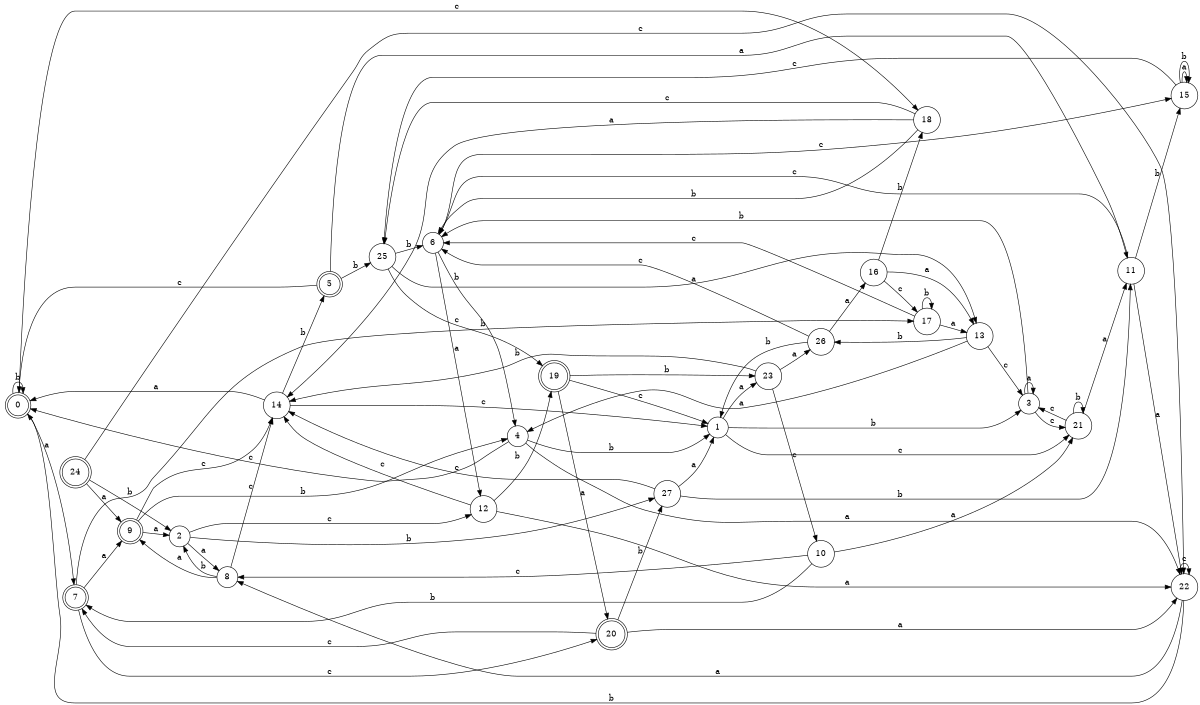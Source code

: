 digraph n23_6 {
__start0 [label="" shape="none"];

rankdir=LR;
size="8,5";

s0 [style="rounded,filled", color="black", fillcolor="white" shape="doublecircle", label="0"];
s1 [style="filled", color="black", fillcolor="white" shape="circle", label="1"];
s2 [style="filled", color="black", fillcolor="white" shape="circle", label="2"];
s3 [style="filled", color="black", fillcolor="white" shape="circle", label="3"];
s4 [style="filled", color="black", fillcolor="white" shape="circle", label="4"];
s5 [style="rounded,filled", color="black", fillcolor="white" shape="doublecircle", label="5"];
s6 [style="filled", color="black", fillcolor="white" shape="circle", label="6"];
s7 [style="rounded,filled", color="black", fillcolor="white" shape="doublecircle", label="7"];
s8 [style="filled", color="black", fillcolor="white" shape="circle", label="8"];
s9 [style="rounded,filled", color="black", fillcolor="white" shape="doublecircle", label="9"];
s10 [style="filled", color="black", fillcolor="white" shape="circle", label="10"];
s11 [style="filled", color="black", fillcolor="white" shape="circle", label="11"];
s12 [style="filled", color="black", fillcolor="white" shape="circle", label="12"];
s13 [style="filled", color="black", fillcolor="white" shape="circle", label="13"];
s14 [style="filled", color="black", fillcolor="white" shape="circle", label="14"];
s15 [style="filled", color="black", fillcolor="white" shape="circle", label="15"];
s16 [style="filled", color="black", fillcolor="white" shape="circle", label="16"];
s17 [style="filled", color="black", fillcolor="white" shape="circle", label="17"];
s18 [style="filled", color="black", fillcolor="white" shape="circle", label="18"];
s19 [style="rounded,filled", color="black", fillcolor="white" shape="doublecircle", label="19"];
s20 [style="rounded,filled", color="black", fillcolor="white" shape="doublecircle", label="20"];
s21 [style="filled", color="black", fillcolor="white" shape="circle", label="21"];
s22 [style="filled", color="black", fillcolor="white" shape="circle", label="22"];
s23 [style="filled", color="black", fillcolor="white" shape="circle", label="23"];
s24 [style="rounded,filled", color="black", fillcolor="white" shape="doublecircle", label="24"];
s25 [style="filled", color="black", fillcolor="white" shape="circle", label="25"];
s26 [style="filled", color="black", fillcolor="white" shape="circle", label="26"];
s27 [style="filled", color="black", fillcolor="white" shape="circle", label="27"];
s0 -> s7 [label="a"];
s0 -> s0 [label="b"];
s0 -> s18 [label="c"];
s1 -> s23 [label="a"];
s1 -> s3 [label="b"];
s1 -> s21 [label="c"];
s2 -> s8 [label="a"];
s2 -> s27 [label="b"];
s2 -> s12 [label="c"];
s3 -> s3 [label="a"];
s3 -> s6 [label="b"];
s3 -> s21 [label="c"];
s4 -> s22 [label="a"];
s4 -> s1 [label="b"];
s4 -> s0 [label="c"];
s5 -> s11 [label="a"];
s5 -> s25 [label="b"];
s5 -> s0 [label="c"];
s6 -> s12 [label="a"];
s6 -> s4 [label="b"];
s6 -> s15 [label="c"];
s7 -> s9 [label="a"];
s7 -> s17 [label="b"];
s7 -> s20 [label="c"];
s8 -> s9 [label="a"];
s8 -> s2 [label="b"];
s8 -> s14 [label="c"];
s9 -> s2 [label="a"];
s9 -> s4 [label="b"];
s9 -> s14 [label="c"];
s10 -> s21 [label="a"];
s10 -> s7 [label="b"];
s10 -> s8 [label="c"];
s11 -> s22 [label="a"];
s11 -> s15 [label="b"];
s11 -> s6 [label="c"];
s12 -> s22 [label="a"];
s12 -> s19 [label="b"];
s12 -> s14 [label="c"];
s13 -> s4 [label="a"];
s13 -> s26 [label="b"];
s13 -> s3 [label="c"];
s14 -> s0 [label="a"];
s14 -> s5 [label="b"];
s14 -> s1 [label="c"];
s15 -> s15 [label="a"];
s15 -> s15 [label="b"];
s15 -> s25 [label="c"];
s16 -> s13 [label="a"];
s16 -> s18 [label="b"];
s16 -> s17 [label="c"];
s17 -> s13 [label="a"];
s17 -> s17 [label="b"];
s17 -> s6 [label="c"];
s18 -> s14 [label="a"];
s18 -> s6 [label="b"];
s18 -> s25 [label="c"];
s19 -> s20 [label="a"];
s19 -> s23 [label="b"];
s19 -> s1 [label="c"];
s20 -> s22 [label="a"];
s20 -> s27 [label="b"];
s20 -> s7 [label="c"];
s21 -> s11 [label="a"];
s21 -> s21 [label="b"];
s21 -> s3 [label="c"];
s22 -> s8 [label="a"];
s22 -> s0 [label="b"];
s22 -> s22 [label="c"];
s23 -> s26 [label="a"];
s23 -> s14 [label="b"];
s23 -> s10 [label="c"];
s24 -> s9 [label="a"];
s24 -> s2 [label="b"];
s24 -> s22 [label="c"];
s25 -> s13 [label="a"];
s25 -> s6 [label="b"];
s25 -> s19 [label="c"];
s26 -> s16 [label="a"];
s26 -> s1 [label="b"];
s26 -> s6 [label="c"];
s27 -> s1 [label="a"];
s27 -> s11 [label="b"];
s27 -> s14 [label="c"];

}